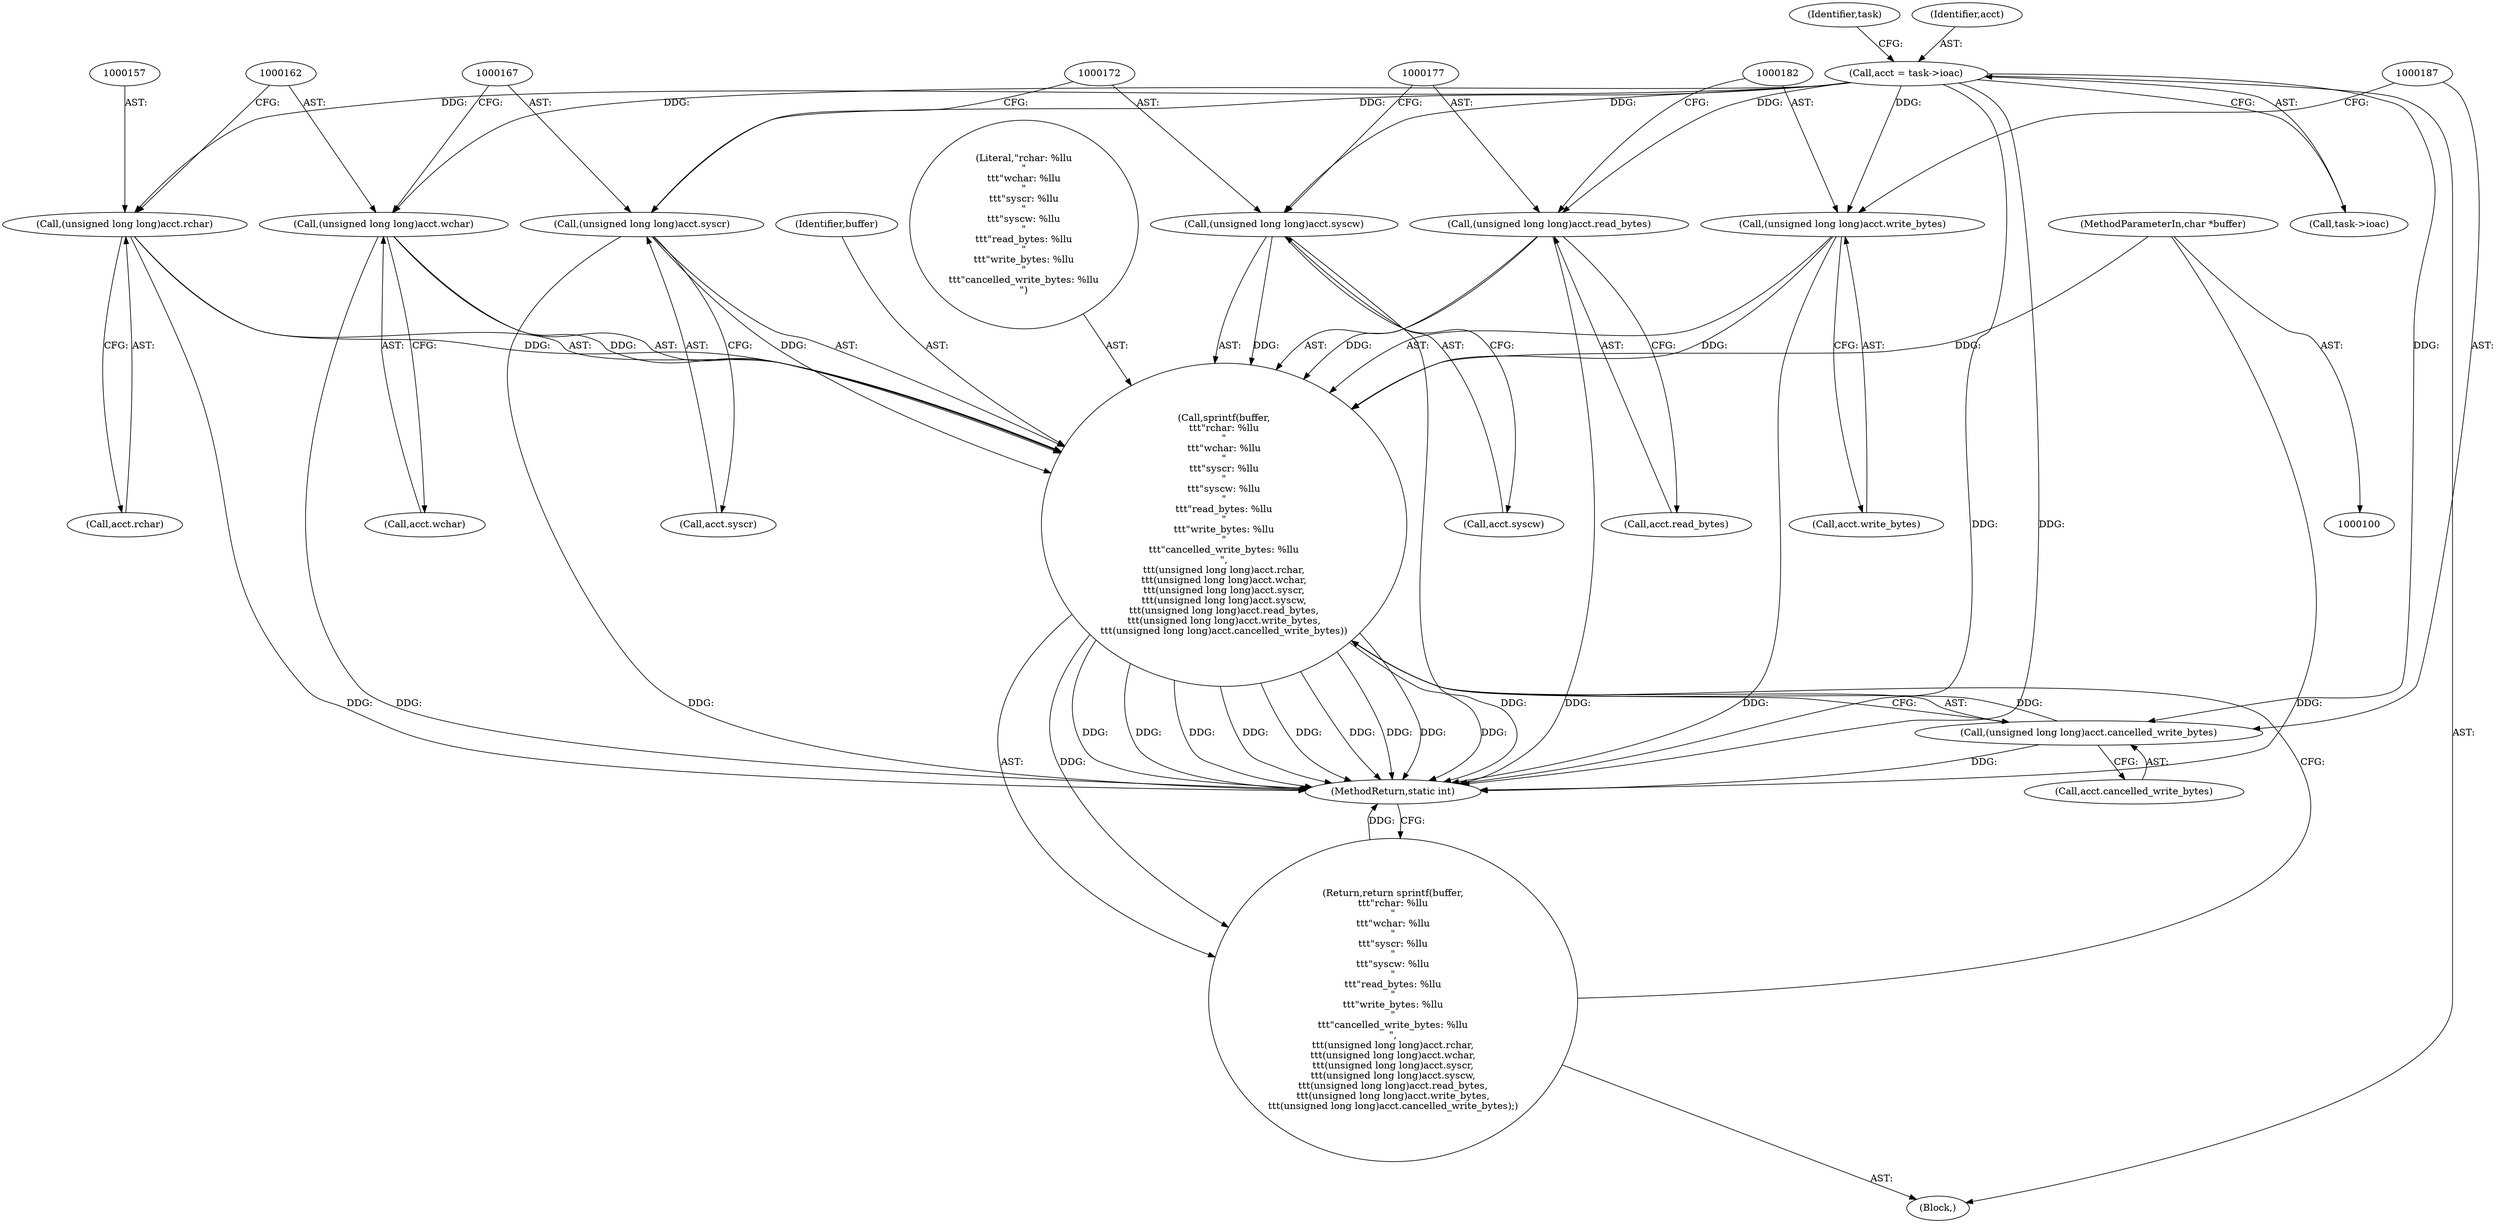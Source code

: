 digraph "0_linux_1d1221f375c94ef961ba8574ac4f85c8870ddd51@API" {
"1000153" [label="(Call,sprintf(buffer,\n\t\t\t\"rchar: %llu\n\"\n\t\t\t\"wchar: %llu\n\"\n\t\t\t\"syscr: %llu\n\"\n\t\t\t\"syscw: %llu\n\"\n\t\t\t\"read_bytes: %llu\n\"\n\t\t\t\"write_bytes: %llu\n\"\n\t\t\t\"cancelled_write_bytes: %llu\n\",\n\t\t\t(unsigned long long)acct.rchar,\n\t\t\t(unsigned long long)acct.wchar,\n\t\t\t(unsigned long long)acct.syscr,\n\t\t\t(unsigned long long)acct.syscw,\n\t\t\t(unsigned long long)acct.read_bytes,\n\t\t\t(unsigned long long)acct.write_bytes,\n\t\t\t(unsigned long long)acct.cancelled_write_bytes))"];
"1000102" [label="(MethodParameterIn,char *buffer)"];
"1000156" [label="(Call,(unsigned long long)acct.rchar)"];
"1000106" [label="(Call,acct = task->ioac)"];
"1000161" [label="(Call,(unsigned long long)acct.wchar)"];
"1000166" [label="(Call,(unsigned long long)acct.syscr)"];
"1000171" [label="(Call,(unsigned long long)acct.syscw)"];
"1000176" [label="(Call,(unsigned long long)acct.read_bytes)"];
"1000181" [label="(Call,(unsigned long long)acct.write_bytes)"];
"1000186" [label="(Call,(unsigned long long)acct.cancelled_write_bytes)"];
"1000152" [label="(Return,return sprintf(buffer,\n\t\t\t\"rchar: %llu\n\"\n\t\t\t\"wchar: %llu\n\"\n\t\t\t\"syscr: %llu\n\"\n\t\t\t\"syscw: %llu\n\"\n\t\t\t\"read_bytes: %llu\n\"\n\t\t\t\"write_bytes: %llu\n\"\n\t\t\t\"cancelled_write_bytes: %llu\n\",\n\t\t\t(unsigned long long)acct.rchar,\n\t\t\t(unsigned long long)acct.wchar,\n\t\t\t(unsigned long long)acct.syscr,\n\t\t\t(unsigned long long)acct.syscw,\n\t\t\t(unsigned long long)acct.read_bytes,\n\t\t\t(unsigned long long)acct.write_bytes,\n\t\t\t(unsigned long long)acct.cancelled_write_bytes);)"];
"1000178" [label="(Call,acct.read_bytes)"];
"1000161" [label="(Call,(unsigned long long)acct.wchar)"];
"1000155" [label="(Literal,\"rchar: %llu\n\"\n\t\t\t\"wchar: %llu\n\"\n\t\t\t\"syscr: %llu\n\"\n\t\t\t\"syscw: %llu\n\"\n\t\t\t\"read_bytes: %llu\n\"\n\t\t\t\"write_bytes: %llu\n\"\n\t\t\t\"cancelled_write_bytes: %llu\n\")"];
"1000181" [label="(Call,(unsigned long long)acct.write_bytes)"];
"1000173" [label="(Call,acct.syscw)"];
"1000186" [label="(Call,(unsigned long long)acct.cancelled_write_bytes)"];
"1000188" [label="(Call,acct.cancelled_write_bytes)"];
"1000171" [label="(Call,(unsigned long long)acct.syscw)"];
"1000176" [label="(Call,(unsigned long long)acct.read_bytes)"];
"1000115" [label="(Identifier,task)"];
"1000153" [label="(Call,sprintf(buffer,\n\t\t\t\"rchar: %llu\n\"\n\t\t\t\"wchar: %llu\n\"\n\t\t\t\"syscr: %llu\n\"\n\t\t\t\"syscw: %llu\n\"\n\t\t\t\"read_bytes: %llu\n\"\n\t\t\t\"write_bytes: %llu\n\"\n\t\t\t\"cancelled_write_bytes: %llu\n\",\n\t\t\t(unsigned long long)acct.rchar,\n\t\t\t(unsigned long long)acct.wchar,\n\t\t\t(unsigned long long)acct.syscr,\n\t\t\t(unsigned long long)acct.syscw,\n\t\t\t(unsigned long long)acct.read_bytes,\n\t\t\t(unsigned long long)acct.write_bytes,\n\t\t\t(unsigned long long)acct.cancelled_write_bytes))"];
"1000104" [label="(Block,)"];
"1000156" [label="(Call,(unsigned long long)acct.rchar)"];
"1000158" [label="(Call,acct.rchar)"];
"1000166" [label="(Call,(unsigned long long)acct.syscr)"];
"1000106" [label="(Call,acct = task->ioac)"];
"1000102" [label="(MethodParameterIn,char *buffer)"];
"1000163" [label="(Call,acct.wchar)"];
"1000152" [label="(Return,return sprintf(buffer,\n\t\t\t\"rchar: %llu\n\"\n\t\t\t\"wchar: %llu\n\"\n\t\t\t\"syscr: %llu\n\"\n\t\t\t\"syscw: %llu\n\"\n\t\t\t\"read_bytes: %llu\n\"\n\t\t\t\"write_bytes: %llu\n\"\n\t\t\t\"cancelled_write_bytes: %llu\n\",\n\t\t\t(unsigned long long)acct.rchar,\n\t\t\t(unsigned long long)acct.wchar,\n\t\t\t(unsigned long long)acct.syscr,\n\t\t\t(unsigned long long)acct.syscw,\n\t\t\t(unsigned long long)acct.read_bytes,\n\t\t\t(unsigned long long)acct.write_bytes,\n\t\t\t(unsigned long long)acct.cancelled_write_bytes);)"];
"1000154" [label="(Identifier,buffer)"];
"1000168" [label="(Call,acct.syscr)"];
"1000107" [label="(Identifier,acct)"];
"1000191" [label="(MethodReturn,static int)"];
"1000183" [label="(Call,acct.write_bytes)"];
"1000108" [label="(Call,task->ioac)"];
"1000153" -> "1000152"  [label="AST: "];
"1000153" -> "1000186"  [label="CFG: "];
"1000154" -> "1000153"  [label="AST: "];
"1000155" -> "1000153"  [label="AST: "];
"1000156" -> "1000153"  [label="AST: "];
"1000161" -> "1000153"  [label="AST: "];
"1000166" -> "1000153"  [label="AST: "];
"1000171" -> "1000153"  [label="AST: "];
"1000176" -> "1000153"  [label="AST: "];
"1000181" -> "1000153"  [label="AST: "];
"1000186" -> "1000153"  [label="AST: "];
"1000152" -> "1000153"  [label="CFG: "];
"1000153" -> "1000191"  [label="DDG: "];
"1000153" -> "1000191"  [label="DDG: "];
"1000153" -> "1000191"  [label="DDG: "];
"1000153" -> "1000191"  [label="DDG: "];
"1000153" -> "1000191"  [label="DDG: "];
"1000153" -> "1000191"  [label="DDG: "];
"1000153" -> "1000191"  [label="DDG: "];
"1000153" -> "1000191"  [label="DDG: "];
"1000153" -> "1000191"  [label="DDG: "];
"1000153" -> "1000152"  [label="DDG: "];
"1000102" -> "1000153"  [label="DDG: "];
"1000156" -> "1000153"  [label="DDG: "];
"1000161" -> "1000153"  [label="DDG: "];
"1000166" -> "1000153"  [label="DDG: "];
"1000171" -> "1000153"  [label="DDG: "];
"1000176" -> "1000153"  [label="DDG: "];
"1000181" -> "1000153"  [label="DDG: "];
"1000186" -> "1000153"  [label="DDG: "];
"1000102" -> "1000100"  [label="AST: "];
"1000102" -> "1000191"  [label="DDG: "];
"1000156" -> "1000158"  [label="CFG: "];
"1000157" -> "1000156"  [label="AST: "];
"1000158" -> "1000156"  [label="AST: "];
"1000162" -> "1000156"  [label="CFG: "];
"1000156" -> "1000191"  [label="DDG: "];
"1000106" -> "1000156"  [label="DDG: "];
"1000106" -> "1000104"  [label="AST: "];
"1000106" -> "1000108"  [label="CFG: "];
"1000107" -> "1000106"  [label="AST: "];
"1000108" -> "1000106"  [label="AST: "];
"1000115" -> "1000106"  [label="CFG: "];
"1000106" -> "1000191"  [label="DDG: "];
"1000106" -> "1000191"  [label="DDG: "];
"1000106" -> "1000161"  [label="DDG: "];
"1000106" -> "1000166"  [label="DDG: "];
"1000106" -> "1000171"  [label="DDG: "];
"1000106" -> "1000176"  [label="DDG: "];
"1000106" -> "1000181"  [label="DDG: "];
"1000106" -> "1000186"  [label="DDG: "];
"1000161" -> "1000163"  [label="CFG: "];
"1000162" -> "1000161"  [label="AST: "];
"1000163" -> "1000161"  [label="AST: "];
"1000167" -> "1000161"  [label="CFG: "];
"1000161" -> "1000191"  [label="DDG: "];
"1000166" -> "1000168"  [label="CFG: "];
"1000167" -> "1000166"  [label="AST: "];
"1000168" -> "1000166"  [label="AST: "];
"1000172" -> "1000166"  [label="CFG: "];
"1000166" -> "1000191"  [label="DDG: "];
"1000171" -> "1000173"  [label="CFG: "];
"1000172" -> "1000171"  [label="AST: "];
"1000173" -> "1000171"  [label="AST: "];
"1000177" -> "1000171"  [label="CFG: "];
"1000171" -> "1000191"  [label="DDG: "];
"1000176" -> "1000178"  [label="CFG: "];
"1000177" -> "1000176"  [label="AST: "];
"1000178" -> "1000176"  [label="AST: "];
"1000182" -> "1000176"  [label="CFG: "];
"1000176" -> "1000191"  [label="DDG: "];
"1000181" -> "1000183"  [label="CFG: "];
"1000182" -> "1000181"  [label="AST: "];
"1000183" -> "1000181"  [label="AST: "];
"1000187" -> "1000181"  [label="CFG: "];
"1000181" -> "1000191"  [label="DDG: "];
"1000186" -> "1000188"  [label="CFG: "];
"1000187" -> "1000186"  [label="AST: "];
"1000188" -> "1000186"  [label="AST: "];
"1000186" -> "1000191"  [label="DDG: "];
"1000152" -> "1000104"  [label="AST: "];
"1000191" -> "1000152"  [label="CFG: "];
"1000152" -> "1000191"  [label="DDG: "];
}
